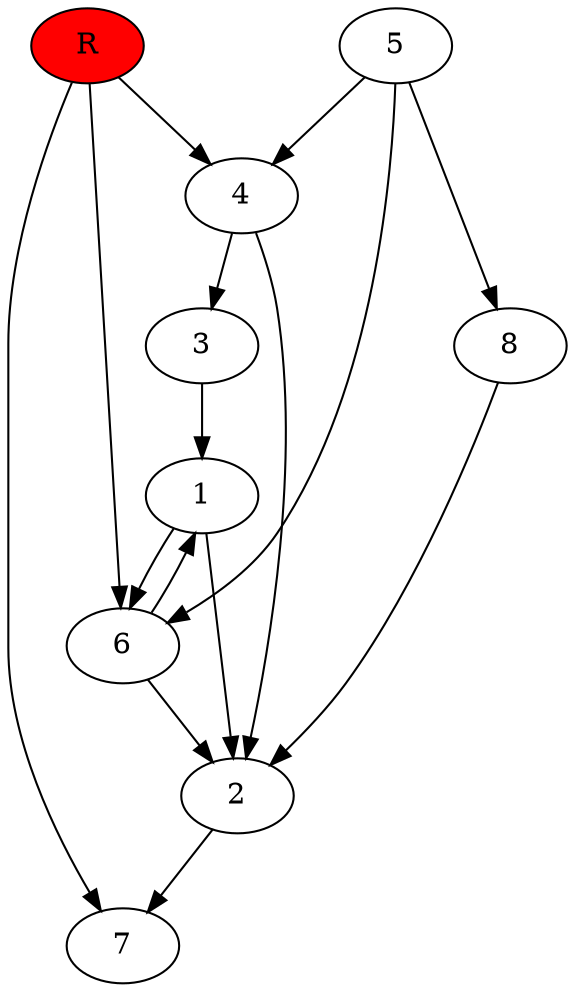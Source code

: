 digraph prb14158 {
	1
	2
	3
	4
	5
	6
	7
	8
	R [fillcolor="#ff0000" style=filled]
	1 -> 2
	1 -> 6
	2 -> 7
	3 -> 1
	4 -> 2
	4 -> 3
	5 -> 4
	5 -> 6
	5 -> 8
	6 -> 1
	6 -> 2
	8 -> 2
	R -> 4
	R -> 6
	R -> 7
}
